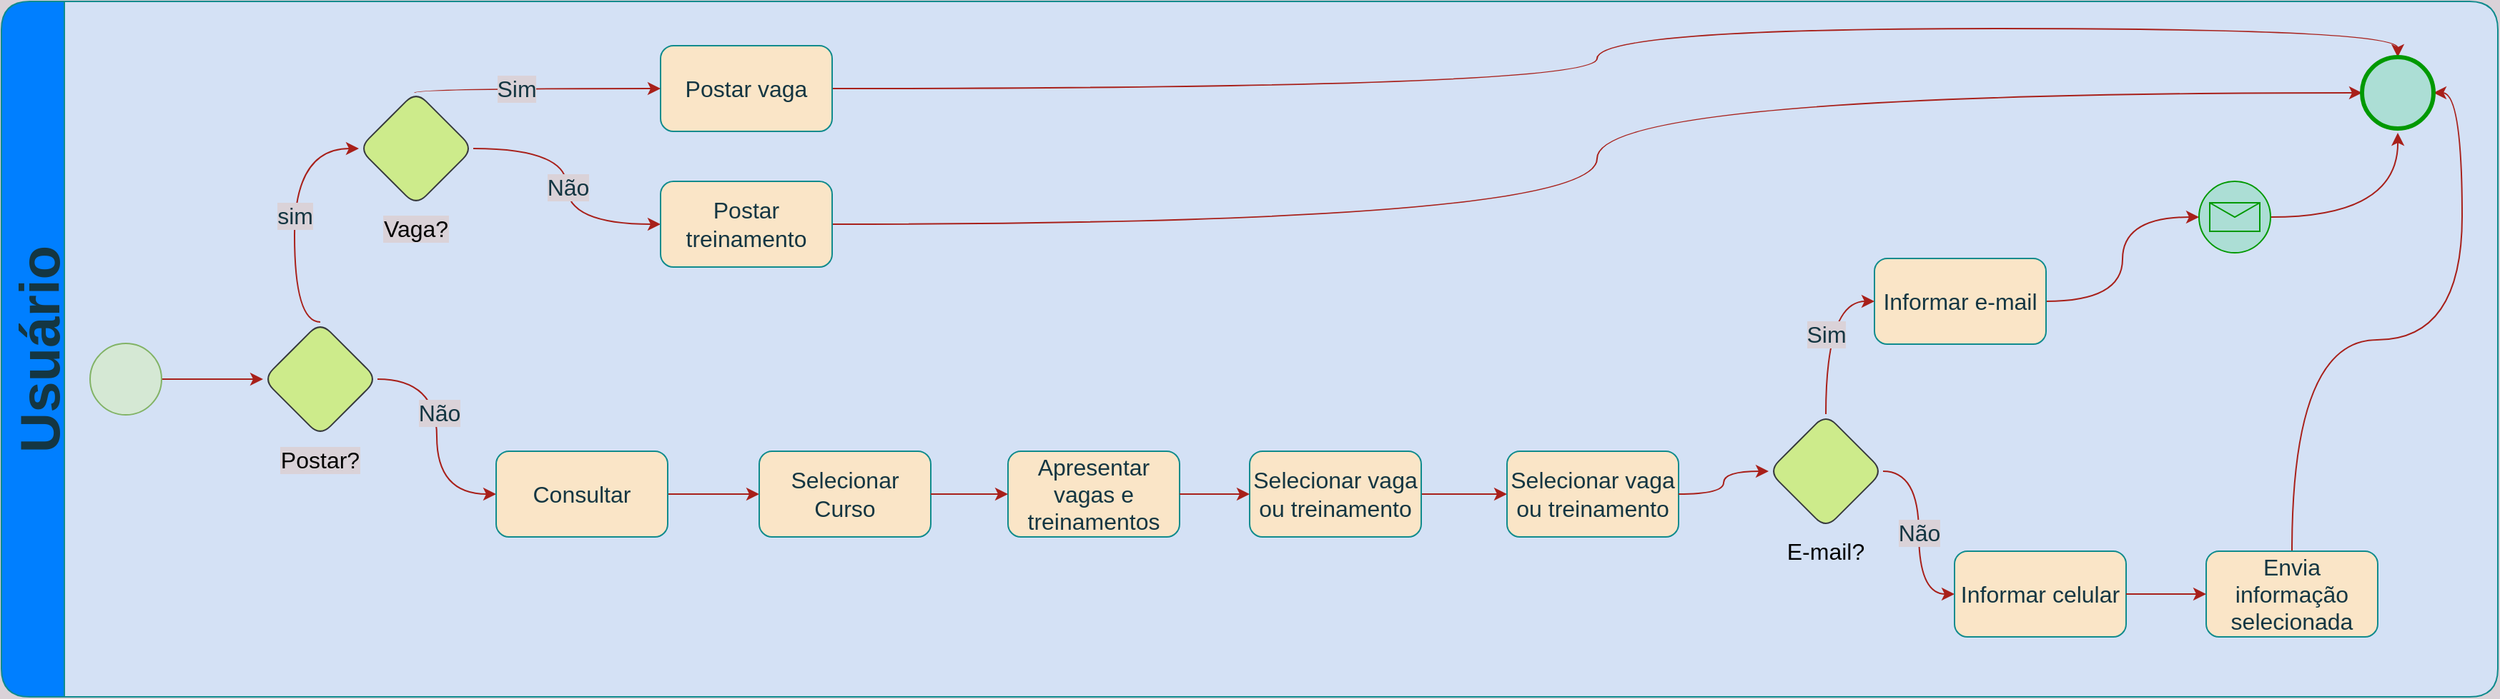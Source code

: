 <mxfile version="20.5.1" type="github"><diagram id="tuWRBVfjgHAIBVwAjMjX" name="Página-1"><mxGraphModel dx="2114" dy="1411" grid="0" gridSize="10" guides="1" tooltips="1" connect="1" arrows="1" fold="1" page="1" pageScale="1" pageWidth="827" pageHeight="1169" background="#DAD2D8" math="0" shadow="0"><root><mxCell id="0"/><mxCell id="1" parent="0"/><mxCell id="XTOoSCHu6ygUJHBsIvYP-1" value="Usuário" style="swimlane;startSize=44;horizontal=0;fillColor=#007FFF;strokeColor=#0F8B8D;swimlaneFillColor=#D4E1F5;swimlaneLine=1;labelPosition=center;verticalLabelPosition=middle;align=center;verticalAlign=middle;fontColor=#143642;fontSize=39;rounded=1;shadow=0;glass=0;sketch=0;" vertex="1" parent="1"><mxGeometry x="-408" y="219" width="1746" height="487" as="geometry"/></mxCell><mxCell id="XTOoSCHu6ygUJHBsIvYP-16" value="" style="edgeStyle=orthogonalEdgeStyle;rounded=1;orthogonalLoop=1;jettySize=auto;html=1;labelBackgroundColor=#DAD2D8;strokeColor=#A8201A;fontColor=#143642;curved=1;" edge="1" parent="XTOoSCHu6ygUJHBsIvYP-1" source="XTOoSCHu6ygUJHBsIvYP-2" target="XTOoSCHu6ygUJHBsIvYP-15"><mxGeometry relative="1" as="geometry"/></mxCell><mxCell id="XTOoSCHu6ygUJHBsIvYP-2" value="" style="points=[[0.145,0.145,0],[0.5,0,0],[0.855,0.145,0],[1,0.5,0],[0.855,0.855,0],[0.5,1,0],[0.145,0.855,0],[0,0.5,0]];shape=mxgraph.bpmn.event;html=1;verticalLabelPosition=bottom;labelBackgroundColor=#DAD2D8;verticalAlign=top;align=center;perimeter=ellipsePerimeter;outlineConnect=0;aspect=fixed;outline=standard;symbol=general;fillColor=#d5e8d4;strokeColor=#82b366;rounded=1;" vertex="1" parent="XTOoSCHu6ygUJHBsIvYP-1"><mxGeometry x="62" y="239.5" width="50" height="50" as="geometry"/></mxCell><mxCell id="XTOoSCHu6ygUJHBsIvYP-69" style="edgeStyle=orthogonalEdgeStyle;curved=1;rounded=0;sketch=0;orthogonalLoop=1;jettySize=auto;html=1;entryX=0.5;entryY=0;entryDx=0;entryDy=0;entryPerimeter=0;shadow=0;labelBackgroundColor=#DAD2D8;strokeColor=#A8201A;strokeWidth=1;fontSize=16;fontColor=#143642;fillColor=#FAE5C7;" edge="1" parent="XTOoSCHu6ygUJHBsIvYP-1" source="XTOoSCHu6ygUJHBsIvYP-13" target="XTOoSCHu6ygUJHBsIvYP-66"><mxGeometry relative="1" as="geometry"/></mxCell><mxCell id="XTOoSCHu6ygUJHBsIvYP-13" value="Postar vaga" style="whiteSpace=wrap;html=1;fillColor=#FAE5C7;strokeColor=#0F8B8D;fontSize=16;rounded=1;fontColor=#143642;" vertex="1" parent="XTOoSCHu6ygUJHBsIvYP-1"><mxGeometry x="461" y="31" width="120" height="60" as="geometry"/></mxCell><mxCell id="XTOoSCHu6ygUJHBsIvYP-18" value="sim" style="edgeStyle=orthogonalEdgeStyle;rounded=1;orthogonalLoop=1;jettySize=auto;html=1;exitX=0.5;exitY=0;exitDx=0;exitDy=0;entryX=0;entryY=0.5;entryDx=0;entryDy=0;fontSize=16;labelBackgroundColor=#DAD2D8;strokeColor=#A8201A;fontColor=#143642;curved=1;" edge="1" parent="XTOoSCHu6ygUJHBsIvYP-1" source="XTOoSCHu6ygUJHBsIvYP-15" target="XTOoSCHu6ygUJHBsIvYP-17"><mxGeometry relative="1" as="geometry"><Array as="points"><mxPoint x="205" y="103"/></Array></mxGeometry></mxCell><mxCell id="XTOoSCHu6ygUJHBsIvYP-62" style="edgeStyle=orthogonalEdgeStyle;rounded=0;orthogonalLoop=1;jettySize=auto;html=1;entryX=0;entryY=0.5;entryDx=0;entryDy=0;labelBackgroundColor=#DAD2D8;strokeColor=#A8201A;strokeWidth=1;fontSize=16;fontColor=#143642;fillColor=#FAE5C7;sketch=0;shadow=0;curved=1;" edge="1" parent="XTOoSCHu6ygUJHBsIvYP-1" source="XTOoSCHu6ygUJHBsIvYP-15" target="XTOoSCHu6ygUJHBsIvYP-34"><mxGeometry relative="1" as="geometry"/></mxCell><mxCell id="XTOoSCHu6ygUJHBsIvYP-63" value="Não" style="edgeLabel;html=1;align=center;verticalAlign=middle;resizable=0;points=[];fontSize=16;fontColor=#143642;labelBackgroundColor=#DAD2D8;" vertex="1" connectable="0" parent="XTOoSCHu6ygUJHBsIvYP-62"><mxGeometry x="-0.206" y="1" relative="1" as="geometry"><mxPoint as="offset"/></mxGeometry></mxCell><mxCell id="XTOoSCHu6ygUJHBsIvYP-15" value="Postar?" style="rhombus;whiteSpace=wrap;html=1;verticalAlign=top;fillColor=#cdeb8b;strokeColor=#36393d;labelBackgroundColor=#DAD2D8;labelPosition=center;verticalLabelPosition=bottom;align=center;fontSize=16;rounded=1;" vertex="1" parent="XTOoSCHu6ygUJHBsIvYP-1"><mxGeometry x="183" y="224.5" width="80" height="80" as="geometry"/></mxCell><mxCell id="XTOoSCHu6ygUJHBsIvYP-39" value="Não" style="edgeStyle=orthogonalEdgeStyle;rounded=1;orthogonalLoop=1;jettySize=auto;html=1;entryX=0;entryY=0.5;entryDx=0;entryDy=0;fontColor=#143642;fontSize=16;labelBackgroundColor=#DAD2D8;strokeColor=#A8201A;curved=1;" edge="1" parent="XTOoSCHu6ygUJHBsIvYP-1" source="XTOoSCHu6ygUJHBsIvYP-17" target="XTOoSCHu6ygUJHBsIvYP-19"><mxGeometry relative="1" as="geometry"/></mxCell><mxCell id="XTOoSCHu6ygUJHBsIvYP-41" style="edgeStyle=orthogonalEdgeStyle;rounded=1;orthogonalLoop=1;jettySize=auto;html=1;entryX=0;entryY=0.5;entryDx=0;entryDy=0;fontSize=16;fontColor=#143642;labelBackgroundColor=#DAD2D8;strokeColor=#A8201A;curved=1;" edge="1" parent="XTOoSCHu6ygUJHBsIvYP-1" source="XTOoSCHu6ygUJHBsIvYP-17" target="XTOoSCHu6ygUJHBsIvYP-13"><mxGeometry relative="1" as="geometry"><Array as="points"><mxPoint x="289" y="61"/></Array></mxGeometry></mxCell><mxCell id="XTOoSCHu6ygUJHBsIvYP-43" value="Sim" style="edgeLabel;html=1;align=center;verticalAlign=middle;resizable=0;points=[];fontSize=16;fontColor=#143642;rounded=1;labelBackgroundColor=#DAD2D8;" vertex="1" connectable="0" parent="XTOoSCHu6ygUJHBsIvYP-41"><mxGeometry x="-0.157" relative="1" as="geometry"><mxPoint as="offset"/></mxGeometry></mxCell><mxCell id="XTOoSCHu6ygUJHBsIvYP-17" value="Vaga?" style="rhombus;whiteSpace=wrap;html=1;verticalAlign=top;fillColor=#cdeb8b;strokeColor=#36393d;labelBackgroundColor=#DAD2D8;labelPosition=center;verticalLabelPosition=bottom;align=center;fontSize=16;rounded=1;" vertex="1" parent="XTOoSCHu6ygUJHBsIvYP-1"><mxGeometry x="250" y="63" width="80" height="80" as="geometry"/></mxCell><mxCell id="XTOoSCHu6ygUJHBsIvYP-71" style="edgeStyle=orthogonalEdgeStyle;curved=1;rounded=0;sketch=0;orthogonalLoop=1;jettySize=auto;html=1;entryX=0;entryY=0.5;entryDx=0;entryDy=0;entryPerimeter=0;shadow=0;labelBackgroundColor=#DAD2D8;strokeColor=#A8201A;strokeWidth=1;fontSize=16;fontColor=#143642;fillColor=#FAE5C7;" edge="1" parent="XTOoSCHu6ygUJHBsIvYP-1" source="XTOoSCHu6ygUJHBsIvYP-19" target="XTOoSCHu6ygUJHBsIvYP-66"><mxGeometry relative="1" as="geometry"/></mxCell><mxCell id="XTOoSCHu6ygUJHBsIvYP-19" value="Postar treinamento" style="whiteSpace=wrap;html=1;fillColor=#FAE5C7;strokeColor=#0F8B8D;fontSize=16;rounded=1;fontColor=#143642;" vertex="1" parent="XTOoSCHu6ygUJHBsIvYP-1"><mxGeometry x="461" y="126" width="120" height="60" as="geometry"/></mxCell><mxCell id="XTOoSCHu6ygUJHBsIvYP-37" value="" style="edgeStyle=orthogonalEdgeStyle;rounded=1;orthogonalLoop=1;jettySize=auto;html=1;fontColor=#143642;labelBackgroundColor=#DAD2D8;strokeColor=#A8201A;curved=1;" edge="1" parent="XTOoSCHu6ygUJHBsIvYP-1" source="XTOoSCHu6ygUJHBsIvYP-34" target="XTOoSCHu6ygUJHBsIvYP-36"><mxGeometry relative="1" as="geometry"/></mxCell><mxCell id="XTOoSCHu6ygUJHBsIvYP-34" value="Consultar" style="whiteSpace=wrap;html=1;fillColor=#FAE5C7;strokeColor=#0F8B8D;fontSize=16;rounded=1;fontColor=#143642;" vertex="1" parent="XTOoSCHu6ygUJHBsIvYP-1"><mxGeometry x="346" y="315" width="120" height="60" as="geometry"/></mxCell><mxCell id="XTOoSCHu6ygUJHBsIvYP-36" value="Selecionar&lt;br style=&quot;font-size: 16px;&quot;&gt;Curso" style="whiteSpace=wrap;html=1;fillColor=#FAE5C7;strokeColor=#0F8B8D;fontSize=16;rounded=1;fontColor=#143642;" vertex="1" parent="XTOoSCHu6ygUJHBsIvYP-1"><mxGeometry x="530" y="315" width="120" height="60" as="geometry"/></mxCell><mxCell id="XTOoSCHu6ygUJHBsIvYP-44" value="Apresentar vagas e treinamentos" style="whiteSpace=wrap;html=1;fontSize=16;fillColor=#FAE5C7;strokeColor=#0F8B8D;rounded=1;fontColor=#143642;" vertex="1" parent="XTOoSCHu6ygUJHBsIvYP-1"><mxGeometry x="704" y="315" width="120" height="60" as="geometry"/></mxCell><mxCell id="XTOoSCHu6ygUJHBsIvYP-45" value="" style="edgeStyle=orthogonalEdgeStyle;rounded=1;orthogonalLoop=1;jettySize=auto;html=1;fontSize=16;fontColor=#143642;labelBackgroundColor=#DAD2D8;strokeColor=#A8201A;curved=1;" edge="1" parent="XTOoSCHu6ygUJHBsIvYP-1" source="XTOoSCHu6ygUJHBsIvYP-36" target="XTOoSCHu6ygUJHBsIvYP-44"><mxGeometry relative="1" as="geometry"/></mxCell><mxCell id="XTOoSCHu6ygUJHBsIvYP-49" value="" style="edgeStyle=orthogonalEdgeStyle;rounded=1;orthogonalLoop=1;jettySize=auto;html=1;fontSize=16;fontColor=#143642;labelBackgroundColor=#DAD2D8;strokeColor=#A8201A;curved=1;" edge="1" parent="XTOoSCHu6ygUJHBsIvYP-1" source="XTOoSCHu6ygUJHBsIvYP-46" target="XTOoSCHu6ygUJHBsIvYP-48"><mxGeometry relative="1" as="geometry"/></mxCell><mxCell id="XTOoSCHu6ygUJHBsIvYP-46" value="Selecionar vaga ou treinamento" style="whiteSpace=wrap;html=1;fontSize=16;fillColor=#FAE5C7;strokeColor=#0F8B8D;rounded=1;fontColor=#143642;" vertex="1" parent="XTOoSCHu6ygUJHBsIvYP-1"><mxGeometry x="873" y="315" width="120" height="60" as="geometry"/></mxCell><mxCell id="XTOoSCHu6ygUJHBsIvYP-47" value="" style="edgeStyle=orthogonalEdgeStyle;rounded=1;orthogonalLoop=1;jettySize=auto;html=1;fontSize=16;fontColor=#143642;labelBackgroundColor=#DAD2D8;strokeColor=#A8201A;curved=1;" edge="1" parent="XTOoSCHu6ygUJHBsIvYP-1" source="XTOoSCHu6ygUJHBsIvYP-44" target="XTOoSCHu6ygUJHBsIvYP-46"><mxGeometry relative="1" as="geometry"/></mxCell><mxCell id="XTOoSCHu6ygUJHBsIvYP-48" value="Selecionar vaga ou treinamento" style="whiteSpace=wrap;html=1;fontSize=16;fillColor=#FAE5C7;strokeColor=#0F8B8D;rounded=1;fontColor=#143642;" vertex="1" parent="XTOoSCHu6ygUJHBsIvYP-1"><mxGeometry x="1053" y="315" width="120" height="60" as="geometry"/></mxCell><mxCell id="XTOoSCHu6ygUJHBsIvYP-61" value="Não" style="edgeStyle=orthogonalEdgeStyle;rounded=0;orthogonalLoop=1;jettySize=auto;html=1;entryX=0;entryY=0.5;entryDx=0;entryDy=0;labelBackgroundColor=#DAD2D8;strokeColor=#A8201A;strokeWidth=1;fontSize=16;fontColor=#143642;fillColor=#FAE5C7;curved=1;" edge="1" parent="XTOoSCHu6ygUJHBsIvYP-1" source="XTOoSCHu6ygUJHBsIvYP-50" target="XTOoSCHu6ygUJHBsIvYP-60"><mxGeometry relative="1" as="geometry"/></mxCell><mxCell id="XTOoSCHu6ygUJHBsIvYP-50" value="E-mail?" style="rhombus;whiteSpace=wrap;html=1;fontSize=16;fillColor=#cdeb8b;strokeColor=#36393d;labelPosition=center;verticalLabelPosition=bottom;align=center;verticalAlign=top;rounded=1;" vertex="1" parent="XTOoSCHu6ygUJHBsIvYP-1"><mxGeometry x="1236" y="289" width="80" height="80" as="geometry"/></mxCell><mxCell id="XTOoSCHu6ygUJHBsIvYP-51" value="" style="edgeStyle=orthogonalEdgeStyle;rounded=1;orthogonalLoop=1;jettySize=auto;html=1;fontSize=16;fontColor=#143642;labelBackgroundColor=#DAD2D8;strokeColor=#A8201A;curved=1;" edge="1" parent="XTOoSCHu6ygUJHBsIvYP-1" source="XTOoSCHu6ygUJHBsIvYP-48" target="XTOoSCHu6ygUJHBsIvYP-50"><mxGeometry relative="1" as="geometry"/></mxCell><mxCell id="XTOoSCHu6ygUJHBsIvYP-57" style="edgeStyle=orthogonalEdgeStyle;rounded=0;orthogonalLoop=1;jettySize=auto;html=1;entryX=0;entryY=0.5;entryDx=0;entryDy=0;entryPerimeter=0;strokeColor=#A8201A;fontColor=#143642;fillColor=#FAE5C7;curved=1;" edge="1" parent="XTOoSCHu6ygUJHBsIvYP-1" source="XTOoSCHu6ygUJHBsIvYP-52" target="XTOoSCHu6ygUJHBsIvYP-56"><mxGeometry relative="1" as="geometry"/></mxCell><mxCell id="XTOoSCHu6ygUJHBsIvYP-52" value="Informar e-mail" style="whiteSpace=wrap;html=1;fontSize=16;verticalAlign=middle;fillColor=#FAE5C7;strokeColor=#0F8B8D;rounded=1;fontColor=#143642;labelPosition=center;verticalLabelPosition=middle;align=center;" vertex="1" parent="XTOoSCHu6ygUJHBsIvYP-1"><mxGeometry x="1310" y="180" width="120" height="60" as="geometry"/></mxCell><mxCell id="XTOoSCHu6ygUJHBsIvYP-53" value="Sim" style="edgeStyle=orthogonalEdgeStyle;rounded=1;orthogonalLoop=1;jettySize=auto;html=1;fontSize=16;fontColor=#143642;entryX=0;entryY=0.5;entryDx=0;entryDy=0;labelBackgroundColor=#DAD2D8;strokeColor=#A8201A;curved=1;" edge="1" parent="XTOoSCHu6ygUJHBsIvYP-1" source="XTOoSCHu6ygUJHBsIvYP-50" target="XTOoSCHu6ygUJHBsIvYP-52"><mxGeometry relative="1" as="geometry"/></mxCell><mxCell id="XTOoSCHu6ygUJHBsIvYP-68" style="edgeStyle=orthogonalEdgeStyle;curved=1;rounded=0;sketch=0;orthogonalLoop=1;jettySize=auto;html=1;shadow=0;labelBackgroundColor=#DAD2D8;strokeColor=#A8201A;strokeWidth=1;fontSize=16;fontColor=#143642;fillColor=#FAE5C7;" edge="1" parent="XTOoSCHu6ygUJHBsIvYP-1" source="XTOoSCHu6ygUJHBsIvYP-56"><mxGeometry relative="1" as="geometry"><mxPoint x="1676" y="92" as="targetPoint"/></mxGeometry></mxCell><mxCell id="XTOoSCHu6ygUJHBsIvYP-56" value="" style="points=[[0.145,0.145,0],[0.5,0,0],[0.855,0.145,0],[1,0.5,0],[0.855,0.855,0],[0.5,1,0],[0.145,0.855,0],[0,0.5,0]];shape=mxgraph.bpmn.event;html=1;verticalLabelPosition=bottom;labelBackgroundColor=#ffffff;verticalAlign=top;align=center;perimeter=ellipsePerimeter;outlineConnect=0;aspect=fixed;outline=standard;symbol=message;strokeColor=#009900;fillColor=#ACDED5;" vertex="1" parent="XTOoSCHu6ygUJHBsIvYP-1"><mxGeometry x="1537" y="126" width="50" height="50" as="geometry"/></mxCell><mxCell id="XTOoSCHu6ygUJHBsIvYP-60" value="Informar celular" style="whiteSpace=wrap;html=1;fontSize=16;verticalAlign=middle;fillColor=#FAE5C7;strokeColor=#0F8B8D;rounded=1;fontColor=#143642;labelPosition=center;verticalLabelPosition=middle;align=center;" vertex="1" parent="XTOoSCHu6ygUJHBsIvYP-1"><mxGeometry x="1366" y="385" width="120" height="60" as="geometry"/></mxCell><mxCell id="XTOoSCHu6ygUJHBsIvYP-67" style="edgeStyle=orthogonalEdgeStyle;curved=1;rounded=0;sketch=0;orthogonalLoop=1;jettySize=auto;html=1;entryX=1;entryY=0.5;entryDx=0;entryDy=0;entryPerimeter=0;shadow=0;labelBackgroundColor=#DAD2D8;strokeColor=#A8201A;strokeWidth=1;fontSize=16;fontColor=#143642;fillColor=#FAE5C7;" edge="1" parent="XTOoSCHu6ygUJHBsIvYP-1" source="XTOoSCHu6ygUJHBsIvYP-64" target="XTOoSCHu6ygUJHBsIvYP-66"><mxGeometry relative="1" as="geometry"/></mxCell><mxCell id="XTOoSCHu6ygUJHBsIvYP-64" value="Envia informação selecionada" style="whiteSpace=wrap;html=1;fontSize=16;verticalAlign=middle;fillColor=#FAE5C7;strokeColor=#0F8B8D;rounded=1;fontColor=#143642;labelPosition=center;verticalLabelPosition=middle;align=center;" vertex="1" parent="XTOoSCHu6ygUJHBsIvYP-1"><mxGeometry x="1542" y="385" width="120" height="60" as="geometry"/></mxCell><mxCell id="XTOoSCHu6ygUJHBsIvYP-65" value="" style="edgeStyle=orthogonalEdgeStyle;curved=1;rounded=0;sketch=0;orthogonalLoop=1;jettySize=auto;html=1;shadow=0;labelBackgroundColor=#DAD2D8;strokeColor=#A8201A;strokeWidth=1;fontSize=16;fontColor=#143642;fillColor=#FAE5C7;" edge="1" parent="XTOoSCHu6ygUJHBsIvYP-1" source="XTOoSCHu6ygUJHBsIvYP-60" target="XTOoSCHu6ygUJHBsIvYP-64"><mxGeometry relative="1" as="geometry"/></mxCell><mxCell id="XTOoSCHu6ygUJHBsIvYP-66" value="" style="points=[[0.145,0.145,0],[0.5,0,0],[0.855,0.145,0],[1,0.5,0],[0.855,0.855,0],[0.5,1,0],[0.145,0.855,0],[0,0.5,0]];shape=mxgraph.bpmn.event;html=1;verticalLabelPosition=bottom;labelBackgroundColor=#ffffff;verticalAlign=top;align=center;perimeter=ellipsePerimeter;outlineConnect=0;aspect=fixed;outline=end;symbol=terminate2;shadow=0;glass=0;sketch=0;strokeColor=#009900;fontSize=16;fontColor=#143642;fillColor=#ACDED5;" vertex="1" parent="XTOoSCHu6ygUJHBsIvYP-1"><mxGeometry x="1651" y="39" width="50" height="50" as="geometry"/></mxCell></root></mxGraphModel></diagram></mxfile>
